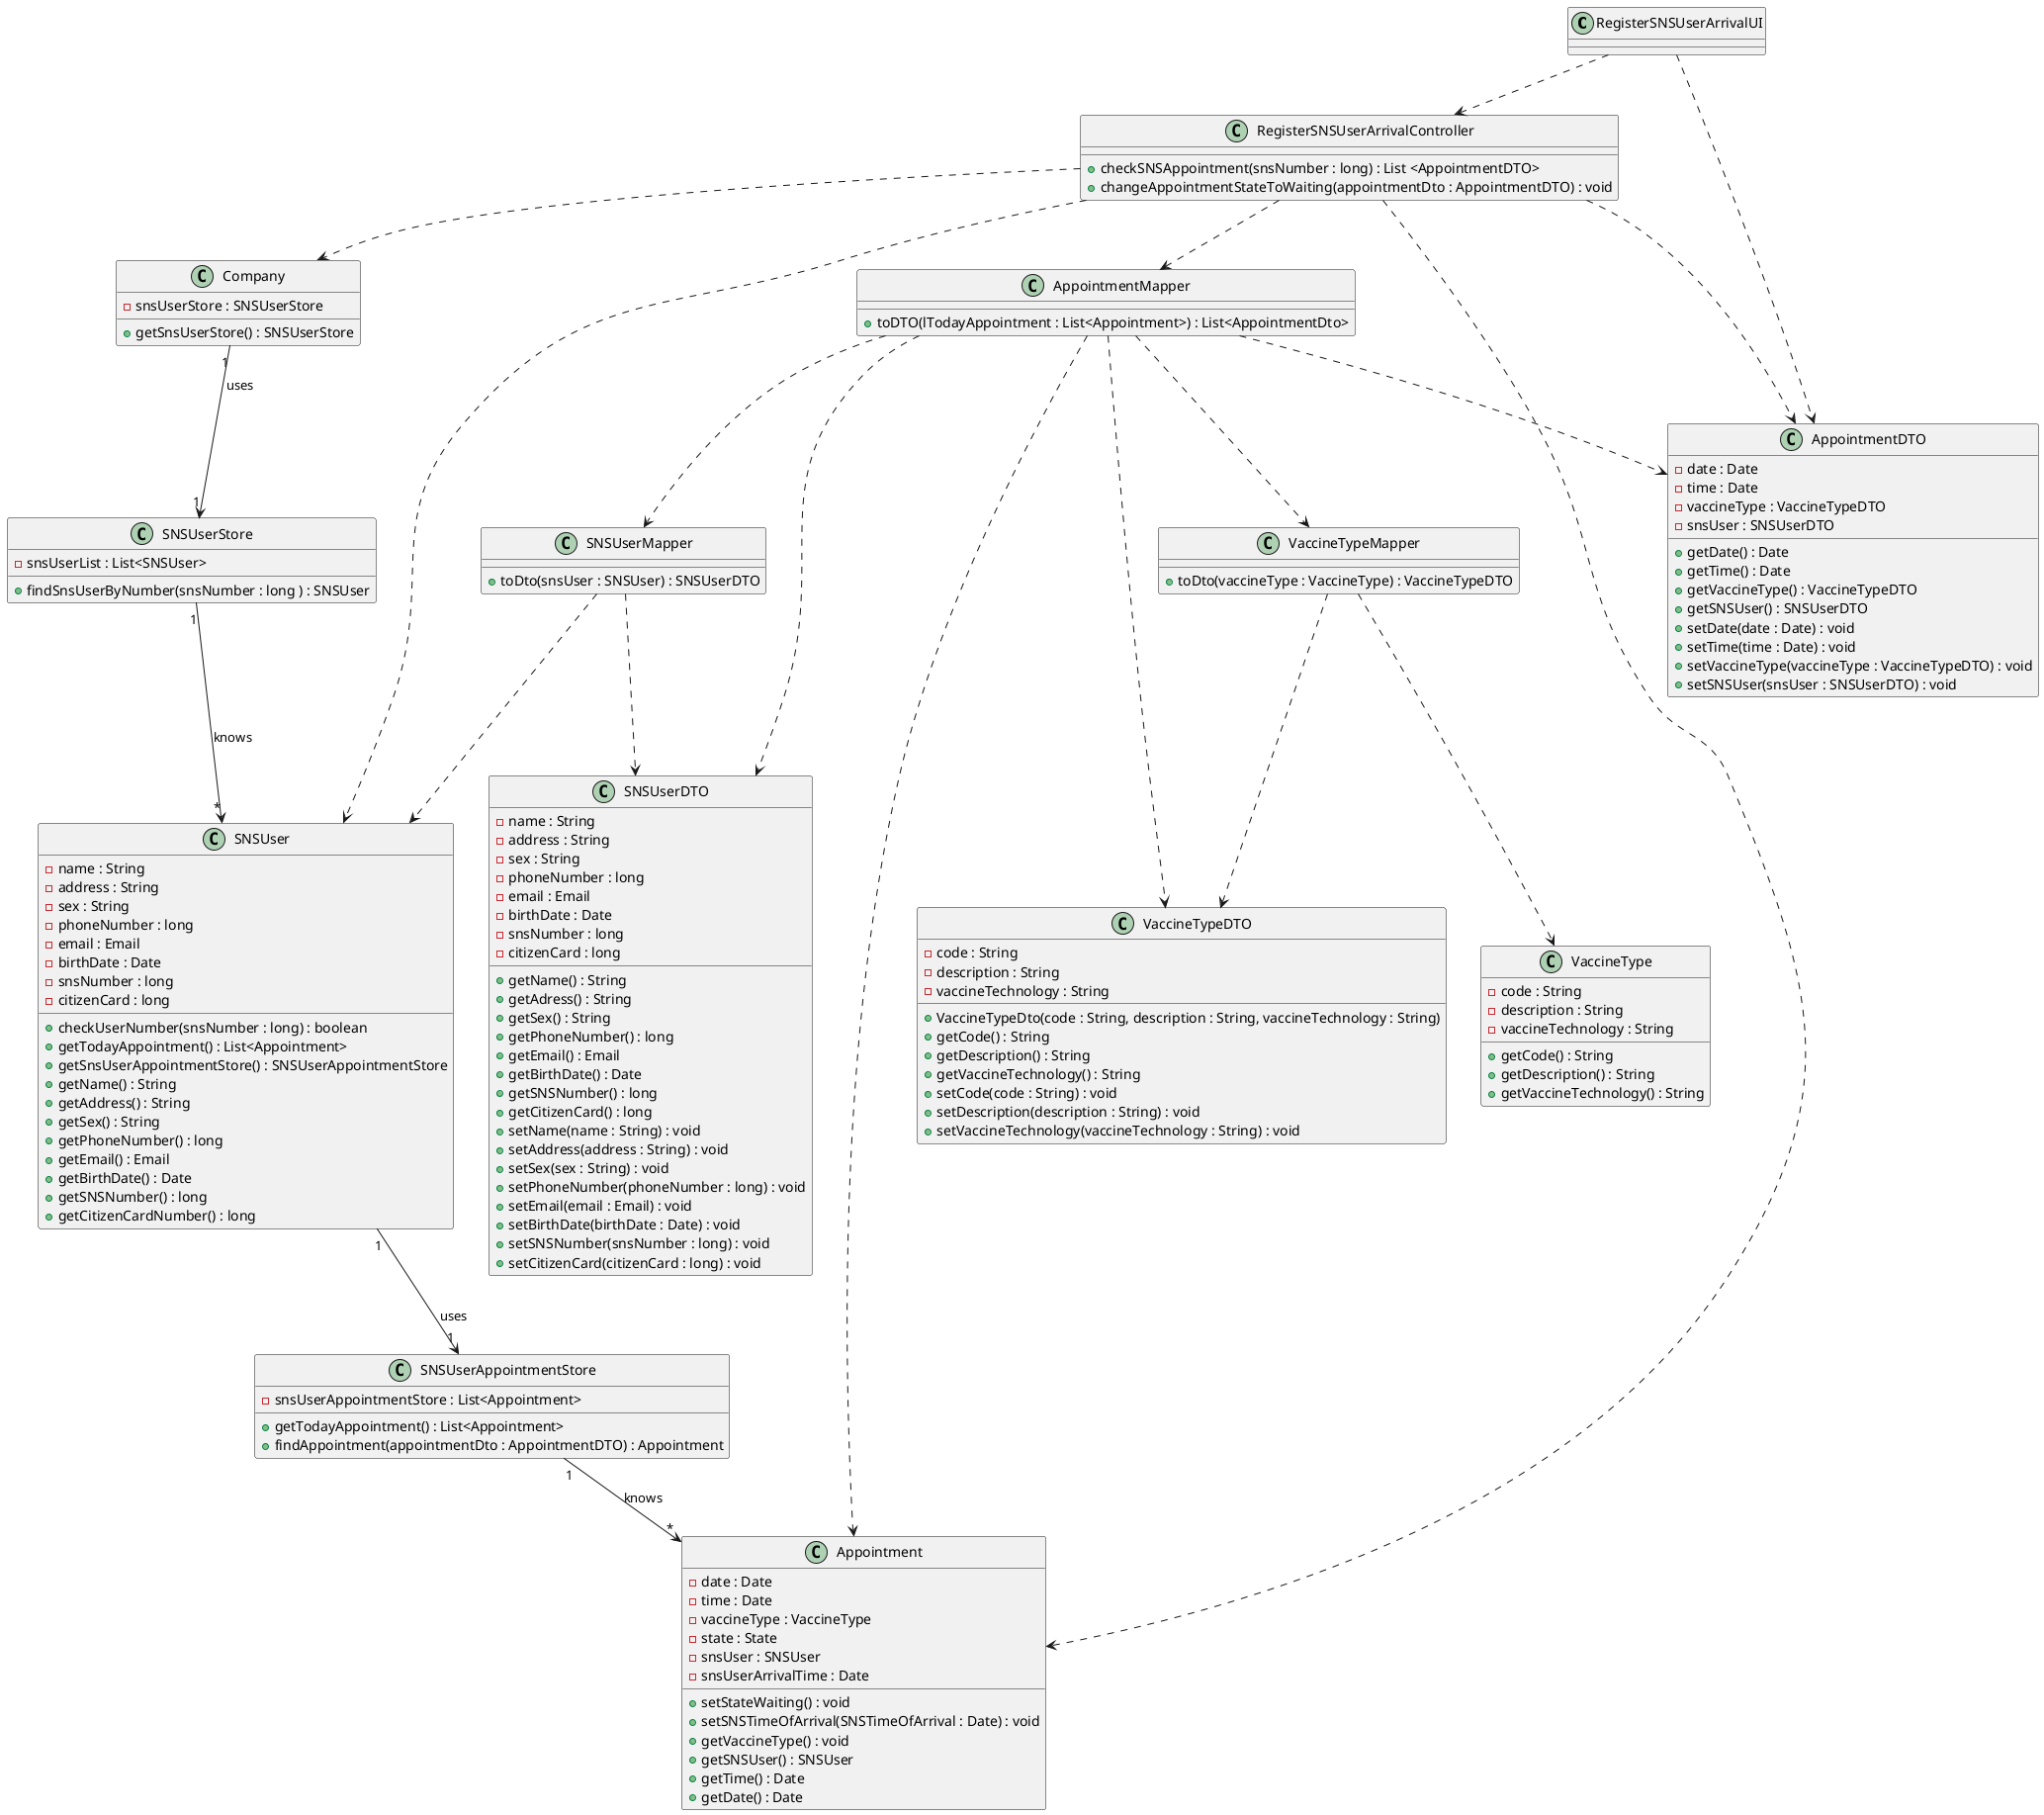 @startuml

class RegisterSNSUserArrivalUI {
}

class RegisterSNSUserArrivalController {
+checkSNSAppointment(snsNumber : long) : List <AppointmentDTO>
+changeAppointmentStateToWaiting(appointmentDto : AppointmentDTO) : void
}

class Company {
-snsUserStore : SNSUserStore
+getSnsUserStore() : SNSUserStore
}

class SNSUser {
+checkUserNumber(snsNumber : long) : boolean
+getTodayAppointment() : List<Appointment>
+getSnsUserAppointmentStore() : SNSUserAppointmentStore
}

class SNSUserAppointmentStore {
-snsUserAppointmentStore : List<Appointment>
+getTodayAppointment() : List<Appointment>
+findAppointment(appointmentDto : AppointmentDTO) : Appointment
}

class AppointmentMapper {
+toDTO(lTodayAppointment : List<Appointment>) : List<AppointmentDto>
}

class Appointment {
-date : Date
-time : Date
-vaccineType : VaccineType
-state : State
-snsUser : SNSUser
-snsUserArrivalTime : Date
+setStateWaiting() : void
+setSNSTimeOfArrival(SNSTimeOfArrival : Date) : void
+getVaccineType() : void
+getSNSUser() : SNSUser
+getTime() : Date
+getDate() : Date
}

class VaccineTypeMapper {
+toDto(vaccineType : VaccineType) : VaccineTypeDTO
}

class SNSUserMapper {
+toDto(snsUser : SNSUser) : SNSUserDTO
}

class VaccineType {
-code : String
-description : String
-vaccineTechnology : String
+getCode() : String
+getDescription() : String
+getVaccineTechnology() : String
}

class SNSUser {
-name : String
-address : String
-sex : String
-phoneNumber : long
-email : Email
-birthDate : Date
-snsNumber : long
-citizenCard : long
+getName() : String
+getAddress() : String
+getSex() : String
+getPhoneNumber() : long
+getEmail() : Email
+getBirthDate() : Date
+getSNSNumber() : long
+getCitizenCardNumber() : long
}

class SNSUserStore {
-snsUserList : List<SNSUser>
+findSnsUserByNumber(snsNumber : long ) : SNSUser
}

class AppointmentDTO {
-date : Date
-time : Date
-vaccineType : VaccineTypeDTO
-snsUser : SNSUserDTO
+getDate() : Date
+getTime() : Date
+getVaccineType() : VaccineTypeDTO
+getSNSUser() : SNSUserDTO
+setDate(date : Date) : void
+setTime(time : Date) : void
+setVaccineType(vaccineType : VaccineTypeDTO) : void
+setSNSUser(snsUser : SNSUserDTO) : void
}

class SNSUserDTO {
-name : String
-address : String
-sex : String
-phoneNumber : long
-email : Email
-birthDate : Date
-snsNumber : long
-citizenCard : long
+getName() : String
+getAdress() : String
+getSex() : String
+getPhoneNumber() : long
+getEmail() : Email
+getBirthDate() : Date
+getSNSNumber() : long
+getCitizenCard() : long
+setName(name : String) : void
+setAddress(address : String) : void
+setSex(sex : String) : void
+setPhoneNumber(phoneNumber : long) : void
+setEmail(email : Email) : void
+setBirthDate(birthDate : Date) : void
+setSNSNumber(snsNumber : long) : void
+setCitizenCard(citizenCard : long) : void
}

class VaccineTypeDTO {
-code : String
-description : String
-vaccineTechnology : String
+VaccineTypeDto(code : String, description : String, vaccineTechnology : String)
+getCode() : String
+getDescription() : String
+getVaccineTechnology() : String
+setCode(code : String) : void
+setDescription(description : String) : void
+setVaccineTechnology(vaccineTechnology : String) : void
}

RegisterSNSUserArrivalUI ..> RegisterSNSUserArrivalController
RegisterSNSUserArrivalUI ..> AppointmentDTO
RegisterSNSUserArrivalController ..> Company
RegisterSNSUserArrivalController ..> AppointmentMapper
RegisterSNSUserArrivalController ..> SNSUser
RegisterSNSUserArrivalController ..> AppointmentDTO
Company "1" --> "1" SNSUserStore : uses
SNSUserStore "1" --> "*" SNSUser : knows
SNSUser "1" --> "1" SNSUserAppointmentStore : uses
SNSUserAppointmentStore "1" --> "*" Appointment : knows
AppointmentMapper ..> Appointment
AppointmentMapper ..> AppointmentDTO
AppointmentMapper ..> SNSUserDTO
AppointmentMapper ..> VaccineTypeDTO
AppointmentMapper ..> VaccineTypeMapper
AppointmentMapper ..> SNSUserMapper
SNSUserMapper ..> SNSUser
SNSUserMapper ..> SNSUserDTO
VaccineTypeMapper ..> VaccineType
VaccineTypeMapper ..> VaccineTypeDTO
RegisterSNSUserArrivalController ..> Appointment
@enduml